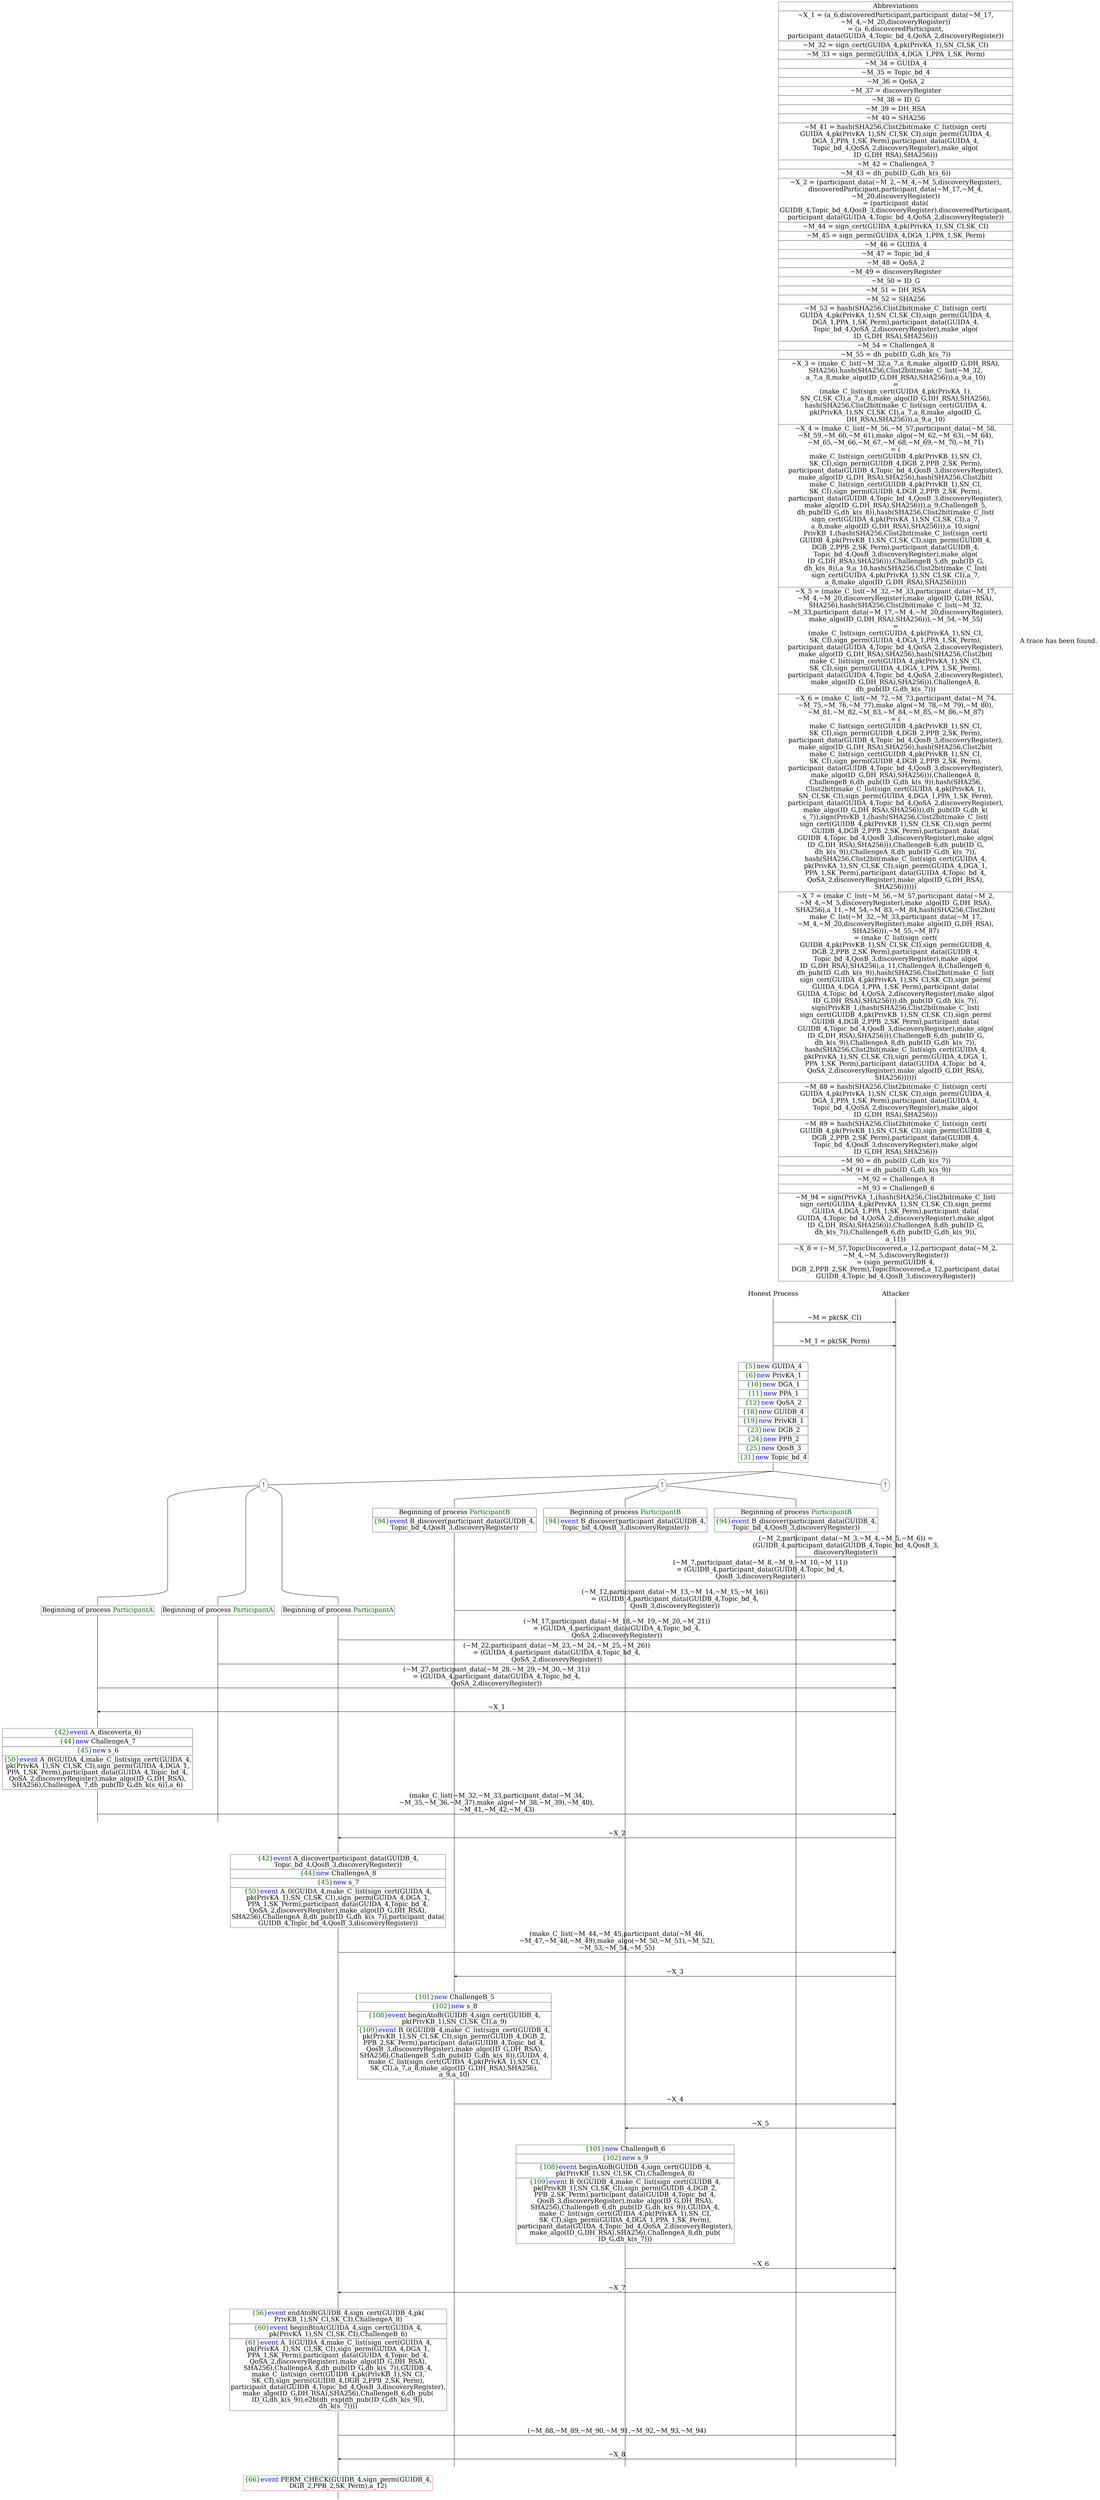 digraph {
graph [ordering = out]
edge [arrowhead = none, penwidth = 1.6, fontsize = 30]
node [shape = point, width = 0, height = 0, fontsize = 30]
Trace<br/>
[label = <A trace has been found.<br/>
>, shape = plaintext]
P0__0 [label = "Honest Process", shape = plaintext]
P__0 [label = "Attacker", shape = plaintext]
Trace -> P0__0 [label = "", style = invisible, weight = 100]{rank = same; P0__0 P__0}
P0__0 -> P0__1 [label = <>, weight = 100]
P0__1 -> P0__2 [label = <>, weight = 100]
P__0 -> P__1 [label = <>, weight = 100]
{rank = same; P__1 P0__2}
P0__2 -> P0__3 [label = <>, weight = 100]
P__1 -> P__2 [label = <>, weight = 100]
{rank = same; P__2 P0__3}
P0__3 -> P__2 [label = <~M = pk(SK_CI)>, arrowhead = normal]
P0__3 -> P0__4 [label = <>, weight = 100]
P__2 -> P__3 [label = <>, weight = 100]
{rank = same; P__3 P0__4}
P0__4 -> P0__5 [label = <>, weight = 100]
P__3 -> P__4 [label = <>, weight = 100]
{rank = same; P__4 P0__5}
P0__5 -> P0__6 [label = <>, weight = 100]
P__4 -> P__5 [label = <>, weight = 100]
{rank = same; P__5 P0__6}
P0__6 -> P__5 [label = <~M_1 = pk(SK_Perm)>, arrowhead = normal]
P0__6 -> P0__7 [label = <>, weight = 100]
P__5 -> P__6 [label = <>, weight = 100]
{rank = same; P__6 P0__7}
P0__7 -> P0__8 [label = <>, weight = 100]
P0__8 [shape = plaintext, label = <<TABLE BORDER="0" CELLBORDER="1" CELLSPACING="0" CELLPADDING="4"> <TR><TD><FONT COLOR="darkgreen">{5}</FONT><FONT COLOR="blue">new </FONT>GUIDA_4</TD></TR><TR><TD><FONT COLOR="darkgreen">{6}</FONT><FONT COLOR="blue">new </FONT>PrivKA_1</TD></TR><TR><TD><FONT COLOR="darkgreen">{10}</FONT><FONT COLOR="blue">new </FONT>DGA_1</TD></TR><TR><TD><FONT COLOR="darkgreen">{11}</FONT><FONT COLOR="blue">new </FONT>PPA_1</TD></TR><TR><TD><FONT COLOR="darkgreen">{12}</FONT><FONT COLOR="blue">new </FONT>QoSA_2</TD></TR><TR><TD><FONT COLOR="darkgreen">{18}</FONT><FONT COLOR="blue">new </FONT>GUIDB_4</TD></TR><TR><TD><FONT COLOR="darkgreen">{19}</FONT><FONT COLOR="blue">new </FONT>PrivKB_1</TD></TR><TR><TD><FONT COLOR="darkgreen">{23}</FONT><FONT COLOR="blue">new </FONT>DGB_2</TD></TR><TR><TD><FONT COLOR="darkgreen">{24}</FONT><FONT COLOR="blue">new </FONT>PPB_2</TD></TR><TR><TD><FONT COLOR="darkgreen">{25}</FONT><FONT COLOR="blue">new </FONT>QosB_3</TD></TR><TR><TD><FONT COLOR="darkgreen">{31}</FONT><FONT COLOR="blue">new </FONT>Topic_bd_4</TD></TR></TABLE>>]
P0__8 -> P0__9 [label = <>, weight = 100]
/*RPar */
P0__9 -> P0_2__9 [label = <>]
P0__9 -> P0_1__9 [label = <>]
P0__9 -> P0_0__9 [label = <>]
P0__9 [label = "", fixedsize = false, width = 0, height = 0, shape = none]
{rank = same; P0_0__9 P0_1__9 P0_2__9}
P0_0__9 [label = "!", shape = ellipse]
P0_1__9 [label = "!", shape = ellipse]
{rank = same; P0_1_2__9 P0_1_1__9 P0_1_0__9}
P0_1_2__9 [label = "", fixedsize = false, width = 0, height = 0, shape = none]
P0_1__9 -> P0_1_2__9 [label = <>]
P0_1_1__9 [label = "", fixedsize = false, width = 0, height = 0, shape = none]
P0_1__9 -> P0_1_1__9 [label = <>]
P0_1_0__9 [label = "", fixedsize = false, width = 0, height = 0, shape = none]
P0_1__9 -> P0_1_0__9 [label = <>]
P0_1_0__9 -> P0_1_0__10 [label = <>, weight = 100]
P0_1_0__10 [shape = plaintext, label = <<TABLE BORDER="0" CELLBORDER="1" CELLSPACING="0" CELLPADDING="4"> <TR><TD>Beginning of process <FONT COLOR="darkgreen">ParticipantB</FONT></TD></TR><TR><TD><FONT COLOR="darkgreen">{94}</FONT><FONT COLOR="blue">event</FONT> B_discover(participant_data(GUIDB_4,<br/>
Topic_bd_4,QosB_3,discoveryRegister))</TD></TR></TABLE>>]
P0_1_0__10 -> P0_1_0__11 [label = <>, weight = 100]
P0_1_0__11 -> P0_1_0__12 [label = <>, weight = 100]
P0_0__10 [label = "", style = invisible]
P0_0__9 -> P0_0__10 [label = <>, weight = 100, style = invisible]
P__6 -> P__7 [label = <>, weight = 100]
{rank = same; P__7 P0_0__10 P0_1_0__12}
P0_1_0__12 -> P0_1_0__13 [label = <>, weight = 100]
P__7 -> P__8 [label = <>, weight = 100]
{rank = same; P__8 P0_1_0__13}
P0_1_0__13 -> P__8 [label = <(~M_2,participant_data(~M_3,~M_4,~M_5,~M_6)) =<br/>
(GUIDB_4,participant_data(GUIDB_4,Topic_bd_4,QosB_3,<br/>
discoveryRegister))>, arrowhead = normal]
P0_1_0__13 -> P0_1_0__14 [label = <>, weight = 100]
P0_0__11 [label = "", style = invisible]
P0_0__10 -> P0_0__11 [label = <>, weight = 100, style = invisible]
P__8 -> P__9 [label = <>, weight = 100]
{rank = same; P__9 P0_0__11 P0_1_0__14}
P0_1_1__9 -> P0_1_1__10 [label = <>, weight = 100]
P0_1_1__10 [shape = plaintext, label = <<TABLE BORDER="0" CELLBORDER="1" CELLSPACING="0" CELLPADDING="4"> <TR><TD>Beginning of process <FONT COLOR="darkgreen">ParticipantB</FONT></TD></TR><TR><TD><FONT COLOR="darkgreen">{94}</FONT><FONT COLOR="blue">event</FONT> B_discover(participant_data(GUIDB_4,<br/>
Topic_bd_4,QosB_3,discoveryRegister))</TD></TR></TABLE>>]
P0_1_1__10 -> P0_1_1__11 [label = <>, weight = 100]
P0_1_1__11 -> P0_1_1__12 [label = <>, weight = 100]
P0_1_0__14 -> P0_1_0__15 [label = <>, weight = 100]
P0_0__12 [label = "", style = invisible]
P0_0__11 -> P0_0__12 [label = <>, weight = 100, style = invisible]
P__9 -> P__10 [label = <>, weight = 100]
{rank = same; P__10 P0_0__12 P0_1_0__15 P0_1_1__12}
P0_1_1__12 -> P0_1_1__13 [label = <>, weight = 100]
P__10 -> P__11 [label = <>, weight = 100]
{rank = same; P__11 P0_1_1__13}
P0_1_1__13 -> P__11 [label = <(~M_7,participant_data(~M_8,~M_9,~M_10,~M_11))<br/>
= (GUIDB_4,participant_data(GUIDB_4,Topic_bd_4,<br/>
QosB_3,discoveryRegister))>, arrowhead = normal]
P0_1_1__13 -> P0_1_1__14 [label = <>, weight = 100]
P0_1_0__15 -> P0_1_0__16 [label = <>, weight = 100]
P0_0__13 [label = "", style = invisible]
P0_0__12 -> P0_0__13 [label = <>, weight = 100, style = invisible]
P__11 -> P__12 [label = <>, weight = 100]
{rank = same; P__12 P0_0__13 P0_1_0__16 P0_1_1__14}
P0_1_2__9 -> P0_1_2__10 [label = <>, weight = 100]
P0_1_2__10 [shape = plaintext, label = <<TABLE BORDER="0" CELLBORDER="1" CELLSPACING="0" CELLPADDING="4"> <TR><TD>Beginning of process <FONT COLOR="darkgreen">ParticipantB</FONT></TD></TR><TR><TD><FONT COLOR="darkgreen">{94}</FONT><FONT COLOR="blue">event</FONT> B_discover(participant_data(GUIDB_4,<br/>
Topic_bd_4,QosB_3,discoveryRegister))</TD></TR></TABLE>>]
P0_1_2__10 -> P0_1_2__11 [label = <>, weight = 100]
P0_1_2__11 -> P0_1_2__12 [label = <>, weight = 100]
P0_1_1__14 -> P0_1_1__15 [label = <>, weight = 100]
P0_1_0__16 -> P0_1_0__17 [label = <>, weight = 100]
P0_0__14 [label = "", style = invisible]
P0_0__13 -> P0_0__14 [label = <>, weight = 100, style = invisible]
P__12 -> P__13 [label = <>, weight = 100]
{rank = same; P__13 P0_0__14 P0_1_0__17 P0_1_1__15 P0_1_2__12}
P0_1_2__12 -> P0_1_2__13 [label = <>, weight = 100]
P__13 -> P__14 [label = <>, weight = 100]
{rank = same; P__14 P0_1_2__13}
P0_1_2__13 -> P__14 [label = <(~M_12,participant_data(~M_13,~M_14,~M_15,~M_16))<br/>
= (GUIDB_4,participant_data(GUIDB_4,Topic_bd_4,<br/>
QosB_3,discoveryRegister))>, arrowhead = normal]
P0_1_2__13 -> P0_1_2__14 [label = <>, weight = 100]
P0_1_1__15 -> P0_1_1__16 [label = <>, weight = 100]
P0_1_0__17 -> P0_1_0__18 [label = <>, weight = 100]
P0_0__15 [label = "", style = invisible]
P0_0__14 -> P0_0__15 [label = <>, weight = 100, style = invisible]
P__14 -> P__15 [label = <>, weight = 100]
{rank = same; P__15 P0_0__15 P0_1_0__18 P0_1_1__16 P0_1_2__14}
P0_2__9 [label = "!", shape = ellipse]
{rank = same; P0_2_2__9 P0_2_1__9 P0_2_0__9}
P0_2_2__9 [label = "", fixedsize = false, width = 0, height = 0, shape = none]
P0_2__9 -> P0_2_2__9 [label = <>]
P0_2_1__9 [label = "", fixedsize = false, width = 0, height = 0, shape = none]
P0_2__9 -> P0_2_1__9 [label = <>]
P0_2_0__9 [label = "", fixedsize = false, width = 0, height = 0, shape = none]
P0_2__9 -> P0_2_0__9 [label = <>]
P0_2_0__9 -> P0_2_0__10 [label = <>, weight = 100]
P0_2_0__10 [shape = plaintext, label = <<TABLE BORDER="0" CELLBORDER="1" CELLSPACING="0" CELLPADDING="4"> <TR><TD>Beginning of process <FONT COLOR="darkgreen">ParticipantA</FONT></TD></TR></TABLE>>]
P0_2_0__10 -> P0_2_0__11 [label = <>, weight = 100]
P0_2_0__11 -> P0_2_0__12 [label = <>, weight = 100]
P0_1_2__14 -> P0_1_2__15 [label = <>, weight = 100]
P0_1_1__16 -> P0_1_1__17 [label = <>, weight = 100]
P0_1_0__18 -> P0_1_0__19 [label = <>, weight = 100]
P0_0__16 [label = "", style = invisible]
P0_0__15 -> P0_0__16 [label = <>, weight = 100, style = invisible]
P__15 -> P__16 [label = <>, weight = 100]
{rank = same; P__16 P0_0__16 P0_1_0__19 P0_1_1__17 P0_1_2__15 P0_2_0__12}
P0_2_0__12 -> P0_2_0__13 [label = <>, weight = 100]
P__16 -> P__17 [label = <>, weight = 100]
{rank = same; P__17 P0_2_0__13}
P0_2_0__13 -> P__17 [label = <(~M_17,participant_data(~M_18,~M_19,~M_20,~M_21))<br/>
= (GUIDA_4,participant_data(GUIDA_4,Topic_bd_4,<br/>
QoSA_2,discoveryRegister))>, arrowhead = normal]
P0_2_0__13 -> P0_2_0__14 [label = <>, weight = 100]
P0_1_2__15 -> P0_1_2__16 [label = <>, weight = 100]
P0_1_1__17 -> P0_1_1__18 [label = <>, weight = 100]
P0_1_0__19 -> P0_1_0__20 [label = <>, weight = 100]
P0_0__17 [label = "", style = invisible]
P0_0__16 -> P0_0__17 [label = <>, weight = 100, style = invisible]
P__17 -> P__18 [label = <>, weight = 100]
{rank = same; P__18 P0_0__17 P0_1_0__20 P0_1_1__18 P0_1_2__16 P0_2_0__14}
P0_2_1__9 -> P0_2_1__10 [label = <>, weight = 100]
P0_2_1__10 [shape = plaintext, label = <<TABLE BORDER="0" CELLBORDER="1" CELLSPACING="0" CELLPADDING="4"> <TR><TD>Beginning of process <FONT COLOR="darkgreen">ParticipantA</FONT></TD></TR></TABLE>>]
P0_2_1__10 -> P0_2_1__11 [label = <>, weight = 100]
P0_2_1__11 -> P0_2_1__12 [label = <>, weight = 100]
P0_2_0__14 -> P0_2_0__15 [label = <>, weight = 100]
P0_1_2__16 -> P0_1_2__17 [label = <>, weight = 100]
P0_1_1__18 -> P0_1_1__19 [label = <>, weight = 100]
P0_1_0__20 -> P0_1_0__21 [label = <>, weight = 100]
P0_0__18 [label = "", style = invisible]
P0_0__17 -> P0_0__18 [label = <>, weight = 100, style = invisible]
P__18 -> P__19 [label = <>, weight = 100]
{rank = same; P__19 P0_0__18 P0_1_0__21 P0_1_1__19 P0_1_2__17 P0_2_0__15 P0_2_1__12}
P0_2_1__12 -> P0_2_1__13 [label = <>, weight = 100]
P__19 -> P__20 [label = <>, weight = 100]
{rank = same; P__20 P0_2_1__13}
P0_2_1__13 -> P__20 [label = <(~M_22,participant_data(~M_23,~M_24,~M_25,~M_26))<br/>
= (GUIDA_4,participant_data(GUIDA_4,Topic_bd_4,<br/>
QoSA_2,discoveryRegister))>, arrowhead = normal]
P0_2_1__13 -> P0_2_1__14 [label = <>, weight = 100]
P0_2_0__15 -> P0_2_0__16 [label = <>, weight = 100]
P0_1_2__17 -> P0_1_2__18 [label = <>, weight = 100]
P0_1_1__19 -> P0_1_1__20 [label = <>, weight = 100]
P0_1_0__21 -> P0_1_0__22 [label = <>, weight = 100]
P0_0__19 [label = "", style = invisible]
P0_0__18 -> P0_0__19 [label = <>, weight = 100, style = invisible]
P__20 -> P__21 [label = <>, weight = 100]
{rank = same; P__21 P0_0__19 P0_1_0__22 P0_1_1__20 P0_1_2__18 P0_2_0__16 P0_2_1__14}
P0_2_2__9 -> P0_2_2__10 [label = <>, weight = 100]
P0_2_2__10 [shape = plaintext, label = <<TABLE BORDER="0" CELLBORDER="1" CELLSPACING="0" CELLPADDING="4"> <TR><TD>Beginning of process <FONT COLOR="darkgreen">ParticipantA</FONT></TD></TR></TABLE>>]
P0_2_2__10 -> P0_2_2__11 [label = <>, weight = 100]
P0_2_2__11 -> P0_2_2__12 [label = <>, weight = 100]
P0_2_1__14 -> P0_2_1__15 [label = <>, weight = 100]
P0_2_0__16 -> P0_2_0__17 [label = <>, weight = 100]
P0_1_2__18 -> P0_1_2__19 [label = <>, weight = 100]
P0_1_1__20 -> P0_1_1__21 [label = <>, weight = 100]
P0_1_0__22 -> P0_1_0__23 [label = <>, weight = 100]
P0_0__20 [label = "", style = invisible]
P0_0__19 -> P0_0__20 [label = <>, weight = 100, style = invisible]
P__21 -> P__22 [label = <>, weight = 100]
{rank = same; P__22 P0_0__20 P0_1_0__23 P0_1_1__21 P0_1_2__19 P0_2_0__17 P0_2_1__15 P0_2_2__12}
P0_2_2__12 -> P0_2_2__13 [label = <>, weight = 100]
P__22 -> P__23 [label = <>, weight = 100]
{rank = same; P__23 P0_2_2__13}
P0_2_2__13 -> P__23 [label = <(~M_27,participant_data(~M_28,~M_29,~M_30,~M_31))<br/>
= (GUIDA_4,participant_data(GUIDA_4,Topic_bd_4,<br/>
QoSA_2,discoveryRegister))>, arrowhead = normal]
P0_2_2__13 -> P0_2_2__14 [label = <>, weight = 100]
P0_2_1__15 -> P0_2_1__16 [label = <>, weight = 100]
P0_2_0__17 -> P0_2_0__18 [label = <>, weight = 100]
P0_1_2__19 -> P0_1_2__20 [label = <>, weight = 100]
P0_1_1__21 -> P0_1_1__22 [label = <>, weight = 100]
P0_1_0__23 -> P0_1_0__24 [label = <>, weight = 100]
P0_0__21 [label = "", style = invisible]
P0_0__20 -> P0_0__21 [label = <>, weight = 100, style = invisible]
P__23 -> P__24 [label = <>, weight = 100]
{rank = same; P__24 P0_0__21 P0_1_0__24 P0_1_1__22 P0_1_2__20 P0_2_0__18 P0_2_1__16 P0_2_2__14}
P0_2_2__14 -> P0_2_2__15 [label = <>, weight = 100]
P0_2_1__16 -> P0_2_1__17 [label = <>, weight = 100]
P0_2_0__18 -> P0_2_0__19 [label = <>, weight = 100]
P0_1_2__20 -> P0_1_2__21 [label = <>, weight = 100]
P0_1_1__22 -> P0_1_1__23 [label = <>, weight = 100]
P0_1_0__24 -> P0_1_0__25 [label = <>, weight = 100]
P0_0__22 [label = "", style = invisible]
P0_0__21 -> P0_0__22 [label = <>, weight = 100, style = invisible]
P__24 -> P__25 [label = <>, weight = 100]
{rank = same; P__25 P0_0__22 P0_1_0__25 P0_1_1__23 P0_1_2__21 P0_2_0__19 P0_2_1__17 P0_2_2__15}
P0_2_2__15 -> P0_2_2__16 [label = <>, weight = 100]
P__25 -> P__26 [label = <>, weight = 100]
{rank = same; P__26 P0_2_2__16}
P0_2_2__16 -> P__26 [label = <~X_1>, dir = back, arrowhead = normal]
P0_2_2__16 -> P0_2_2__17 [label = <>, weight = 100]
P0_2_1__17 -> P0_2_1__18 [label = <>, weight = 100]
P0_2_0__19 -> P0_2_0__20 [label = <>, weight = 100]
P0_1_2__21 -> P0_1_2__22 [label = <>, weight = 100]
P0_1_1__23 -> P0_1_1__24 [label = <>, weight = 100]
P0_1_0__25 -> P0_1_0__26 [label = <>, weight = 100]
P0_0__23 [label = "", style = invisible]
P0_0__22 -> P0_0__23 [label = <>, weight = 100, style = invisible]
P__26 -> P__27 [label = <>, weight = 100]
{rank = same; P__27 P0_0__23 P0_1_0__26 P0_1_1__24 P0_1_2__22 P0_2_0__20 P0_2_1__18 P0_2_2__17}
P0_2_2__17 -> P0_2_2__18 [label = <>, weight = 100]
P0_2_2__18 [shape = plaintext, label = <<TABLE BORDER="0" CELLBORDER="1" CELLSPACING="0" CELLPADDING="4"> <TR><TD><FONT COLOR="darkgreen">{42}</FONT><FONT COLOR="blue">event</FONT> A_discover(a_6)</TD></TR><TR><TD><FONT COLOR="darkgreen">{44}</FONT><FONT COLOR="blue">new </FONT>ChallengeA_7</TD></TR><TR><TD><FONT COLOR="darkgreen">{45}</FONT><FONT COLOR="blue">new </FONT>s_6</TD></TR><TR><TD><FONT COLOR="darkgreen">{50}</FONT><FONT COLOR="blue">event</FONT> A_0(GUIDA_4,make_C_list(sign_cert(GUIDA_4,<br/>
pk(PrivKA_1),SN_CI,SK_CI),sign_perm(GUIDA_4,DGA_1,<br/>
PPA_1,SK_Perm),participant_data(GUIDA_4,Topic_bd_4,<br/>
QoSA_2,discoveryRegister),make_algo(ID_G,DH_RSA),<br/>
SHA256),ChallengeA_7,dh_pub(ID_G,dh_k(s_6)),a_6)<br/>
</TD></TR></TABLE>>]
P0_2_2__18 -> P0_2_2__19 [label = <>, weight = 100]
P0_2_2__19 -> P0_2_2__20 [label = <>, weight = 100]
P0_2_1__18 -> P0_2_1__19 [label = <>, weight = 100]
P0_2_0__20 -> P0_2_0__21 [label = <>, weight = 100]
P0_1_2__22 -> P0_1_2__23 [label = <>, weight = 100]
P0_1_1__24 -> P0_1_1__25 [label = <>, weight = 100]
P0_1_0__26 -> P0_1_0__27 [label = <>, weight = 100]
P0_0__24 [label = "", style = invisible]
P0_0__23 -> P0_0__24 [label = <>, weight = 100, style = invisible]
P__27 -> P__28 [label = <>, weight = 100]
{rank = same; P__28 P0_0__24 P0_1_0__27 P0_1_1__25 P0_1_2__23 P0_2_0__21 P0_2_1__19 P0_2_2__20}
P0_2_2__20 -> P0_2_2__21 [label = <>, weight = 100]
P__28 -> P__29 [label = <>, weight = 100]
{rank = same; P__29 P0_2_2__21}
P0_2_2__21 -> P__29 [label = <(make_C_list(~M_32,~M_33,participant_data(~M_34,<br/>
~M_35,~M_36,~M_37),make_algo(~M_38,~M_39),~M_40),<br/>
~M_41,~M_42,~M_43)>, arrowhead = normal]
P0_2_2__21 -> P0_2_2__22 [label = <>, weight = 100]
P0_2_1__19 -> P0_2_1__20 [label = <>, weight = 100]
P0_2_0__21 -> P0_2_0__22 [label = <>, weight = 100]
P0_1_2__23 -> P0_1_2__24 [label = <>, weight = 100]
P0_1_1__25 -> P0_1_1__26 [label = <>, weight = 100]
P0_1_0__27 -> P0_1_0__28 [label = <>, weight = 100]
P0_0__25 [label = "", style = invisible]
P0_0__24 -> P0_0__25 [label = <>, weight = 100, style = invisible]
P__29 -> P__30 [label = <>, weight = 100]
{rank = same; P__30 P0_0__25 P0_1_0__28 P0_1_1__26 P0_1_2__24 P0_2_0__22 P0_2_1__20 P0_2_2__22}
P0_2_0__22 -> P0_2_0__23 [label = <>, weight = 100]
P0_1_2__24 -> P0_1_2__25 [label = <>, weight = 100]
P0_1_1__26 -> P0_1_1__27 [label = <>, weight = 100]
P0_1_0__28 -> P0_1_0__29 [label = <>, weight = 100]
P0_0__26 [label = "", style = invisible]
P0_0__25 -> P0_0__26 [label = <>, weight = 100, style = invisible]
P__30 -> P__31 [label = <>, weight = 100]
{rank = same; P__31 P0_0__26 P0_1_0__29 P0_1_1__27 P0_1_2__25 P0_2_0__23}
P0_2_0__23 -> P0_2_0__24 [label = <>, weight = 100]
P__31 -> P__32 [label = <>, weight = 100]
{rank = same; P__32 P0_2_0__24}
P0_2_0__24 -> P__32 [label = <~X_2>, dir = back, arrowhead = normal]
P0_2_0__24 -> P0_2_0__25 [label = <>, weight = 100]
P0_1_2__25 -> P0_1_2__26 [label = <>, weight = 100]
P0_1_1__27 -> P0_1_1__28 [label = <>, weight = 100]
P0_1_0__29 -> P0_1_0__30 [label = <>, weight = 100]
P0_0__27 [label = "", style = invisible]
P0_0__26 -> P0_0__27 [label = <>, weight = 100, style = invisible]
P__32 -> P__33 [label = <>, weight = 100]
{rank = same; P__33 P0_0__27 P0_1_0__30 P0_1_1__28 P0_1_2__26 P0_2_0__25}
P0_2_0__25 -> P0_2_0__26 [label = <>, weight = 100]
P0_2_0__26 [shape = plaintext, label = <<TABLE BORDER="0" CELLBORDER="1" CELLSPACING="0" CELLPADDING="4"> <TR><TD><FONT COLOR="darkgreen">{42}</FONT><FONT COLOR="blue">event</FONT> A_discover(participant_data(GUIDB_4,<br/>
Topic_bd_4,QosB_3,discoveryRegister))</TD></TR><TR><TD><FONT COLOR="darkgreen">{44}</FONT><FONT COLOR="blue">new </FONT>ChallengeA_8</TD></TR><TR><TD><FONT COLOR="darkgreen">{45}</FONT><FONT COLOR="blue">new </FONT>s_7</TD></TR><TR><TD><FONT COLOR="darkgreen">{50}</FONT><FONT COLOR="blue">event</FONT> A_0(GUIDA_4,make_C_list(sign_cert(GUIDA_4,<br/>
pk(PrivKA_1),SN_CI,SK_CI),sign_perm(GUIDA_4,DGA_1,<br/>
PPA_1,SK_Perm),participant_data(GUIDA_4,Topic_bd_4,<br/>
QoSA_2,discoveryRegister),make_algo(ID_G,DH_RSA),<br/>
SHA256),ChallengeA_8,dh_pub(ID_G,dh_k(s_7)),participant_data(<br/>
GUIDB_4,Topic_bd_4,QosB_3,discoveryRegister))</TD></TR></TABLE>>]
P0_2_0__26 -> P0_2_0__27 [label = <>, weight = 100]
P0_2_0__27 -> P0_2_0__28 [label = <>, weight = 100]
P0_1_2__26 -> P0_1_2__27 [label = <>, weight = 100]
P0_1_1__28 -> P0_1_1__29 [label = <>, weight = 100]
P0_1_0__30 -> P0_1_0__31 [label = <>, weight = 100]
P0_0__28 [label = "", style = invisible]
P0_0__27 -> P0_0__28 [label = <>, weight = 100, style = invisible]
P__33 -> P__34 [label = <>, weight = 100]
{rank = same; P__34 P0_0__28 P0_1_0__31 P0_1_1__29 P0_1_2__27 P0_2_0__28}
P0_2_0__28 -> P0_2_0__29 [label = <>, weight = 100]
P__34 -> P__35 [label = <>, weight = 100]
{rank = same; P__35 P0_2_0__29}
P0_2_0__29 -> P__35 [label = <(make_C_list(~M_44,~M_45,participant_data(~M_46,<br/>
~M_47,~M_48,~M_49),make_algo(~M_50,~M_51),~M_52),<br/>
~M_53,~M_54,~M_55)>, arrowhead = normal]
P0_2_0__29 -> P0_2_0__30 [label = <>, weight = 100]
P0_1_2__27 -> P0_1_2__28 [label = <>, weight = 100]
P0_1_1__29 -> P0_1_1__30 [label = <>, weight = 100]
P0_1_0__31 -> P0_1_0__32 [label = <>, weight = 100]
P0_0__29 [label = "", style = invisible]
P0_0__28 -> P0_0__29 [label = <>, weight = 100, style = invisible]
P__35 -> P__36 [label = <>, weight = 100]
{rank = same; P__36 P0_0__29 P0_1_0__32 P0_1_1__30 P0_1_2__28 P0_2_0__30}
P0_1_2__28 -> P0_1_2__29 [label = <>, weight = 100]
P0_1_1__30 -> P0_1_1__31 [label = <>, weight = 100]
P0_1_0__32 -> P0_1_0__33 [label = <>, weight = 100]
P0_0__30 [label = "", style = invisible]
P0_0__29 -> P0_0__30 [label = <>, weight = 100, style = invisible]
P__36 -> P__37 [label = <>, weight = 100]
{rank = same; P__37 P0_0__30 P0_1_0__33 P0_1_1__31 P0_1_2__29}
P0_1_2__29 -> P0_1_2__30 [label = <>, weight = 100]
P__37 -> P__38 [label = <>, weight = 100]
{rank = same; P__38 P0_1_2__30}
P0_1_2__30 -> P__38 [label = <~X_3>, dir = back, arrowhead = normal]
P0_1_2__30 -> P0_1_2__31 [label = <>, weight = 100]
P0_1_1__31 -> P0_1_1__32 [label = <>, weight = 100]
P0_1_0__33 -> P0_1_0__34 [label = <>, weight = 100]
P0_0__31 [label = "", style = invisible]
P0_0__30 -> P0_0__31 [label = <>, weight = 100, style = invisible]
P__38 -> P__39 [label = <>, weight = 100]
{rank = same; P__39 P0_0__31 P0_1_0__34 P0_1_1__32 P0_1_2__31}
P0_1_2__31 -> P0_1_2__32 [label = <>, weight = 100]
P0_1_2__32 [shape = plaintext, label = <<TABLE BORDER="0" CELLBORDER="1" CELLSPACING="0" CELLPADDING="4"> <TR><TD><FONT COLOR="darkgreen">{101}</FONT><FONT COLOR="blue">new </FONT>ChallengeB_5</TD></TR><TR><TD><FONT COLOR="darkgreen">{102}</FONT><FONT COLOR="blue">new </FONT>s_8</TD></TR><TR><TD><FONT COLOR="darkgreen">{108}</FONT><FONT COLOR="blue">event</FONT> beginAtoB(GUIDB_4,sign_cert(GUIDB_4,<br/>
pk(PrivKB_1),SN_CI,SK_CI),a_9)</TD></TR><TR><TD><FONT COLOR="darkgreen">{109}</FONT><FONT COLOR="blue">event</FONT> B_0(GUIDB_4,make_C_list(sign_cert(GUIDB_4,<br/>
pk(PrivKB_1),SN_CI,SK_CI),sign_perm(GUIDB_4,DGB_2,<br/>
PPB_2,SK_Perm),participant_data(GUIDB_4,Topic_bd_4,<br/>
QosB_3,discoveryRegister),make_algo(ID_G,DH_RSA),<br/>
SHA256),ChallengeB_5,dh_pub(ID_G,dh_k(s_8)),GUIDA_4,<br/>
make_C_list(sign_cert(GUIDA_4,pk(PrivKA_1),SN_CI,<br/>
SK_CI),a_7,a_8,make_algo(ID_G,DH_RSA),SHA256),<br/>
a_9,a_10)</TD></TR></TABLE>>]
P0_1_2__32 -> P0_1_2__33 [label = <>, weight = 100]
P0_1_2__33 -> P0_1_2__34 [label = <>, weight = 100]
P0_1_1__32 -> P0_1_1__33 [label = <>, weight = 100]
P0_1_0__34 -> P0_1_0__35 [label = <>, weight = 100]
P0_0__32 [label = "", style = invisible]
P0_0__31 -> P0_0__32 [label = <>, weight = 100, style = invisible]
P__39 -> P__40 [label = <>, weight = 100]
{rank = same; P__40 P0_0__32 P0_1_0__35 P0_1_1__33 P0_1_2__34}
P0_1_2__34 -> P0_1_2__35 [label = <>, weight = 100]
P__40 -> P__41 [label = <>, weight = 100]
{rank = same; P__41 P0_1_2__35}
P0_1_2__35 -> P__41 [label = <~X_4>, arrowhead = normal]
P0_1_2__35 -> P0_1_2__36 [label = <>, weight = 100]
P0_1_1__33 -> P0_1_1__34 [label = <>, weight = 100]
P0_1_0__35 -> P0_1_0__36 [label = <>, weight = 100]
P0_0__33 [label = "", style = invisible]
P0_0__32 -> P0_0__33 [label = <>, weight = 100, style = invisible]
P__41 -> P__42 [label = <>, weight = 100]
{rank = same; P__42 P0_0__33 P0_1_0__36 P0_1_1__34 P0_1_2__36}
P0_1_1__34 -> P0_1_1__35 [label = <>, weight = 100]
P0_1_0__36 -> P0_1_0__37 [label = <>, weight = 100]
P0_0__34 [label = "", style = invisible]
P0_0__33 -> P0_0__34 [label = <>, weight = 100, style = invisible]
P__42 -> P__43 [label = <>, weight = 100]
{rank = same; P__43 P0_0__34 P0_1_0__37 P0_1_1__35}
P0_1_1__35 -> P0_1_1__36 [label = <>, weight = 100]
P__43 -> P__44 [label = <>, weight = 100]
{rank = same; P__44 P0_1_1__36}
P0_1_1__36 -> P__44 [label = <~X_5>, dir = back, arrowhead = normal]
P0_1_1__36 -> P0_1_1__37 [label = <>, weight = 100]
P0_1_0__37 -> P0_1_0__38 [label = <>, weight = 100]
P0_0__35 [label = "", style = invisible]
P0_0__34 -> P0_0__35 [label = <>, weight = 100, style = invisible]
P__44 -> P__45 [label = <>, weight = 100]
{rank = same; P__45 P0_0__35 P0_1_0__38 P0_1_1__37}
P0_1_1__37 -> P0_1_1__38 [label = <>, weight = 100]
P0_1_1__38 [shape = plaintext, label = <<TABLE BORDER="0" CELLBORDER="1" CELLSPACING="0" CELLPADDING="4"> <TR><TD><FONT COLOR="darkgreen">{101}</FONT><FONT COLOR="blue">new </FONT>ChallengeB_6</TD></TR><TR><TD><FONT COLOR="darkgreen">{102}</FONT><FONT COLOR="blue">new </FONT>s_9</TD></TR><TR><TD><FONT COLOR="darkgreen">{108}</FONT><FONT COLOR="blue">event</FONT> beginAtoB(GUIDB_4,sign_cert(GUIDB_4,<br/>
pk(PrivKB_1),SN_CI,SK_CI),ChallengeA_8)</TD></TR><TR><TD><FONT COLOR="darkgreen">{109}</FONT><FONT COLOR="blue">event</FONT> B_0(GUIDB_4,make_C_list(sign_cert(GUIDB_4,<br/>
pk(PrivKB_1),SN_CI,SK_CI),sign_perm(GUIDB_4,DGB_2,<br/>
PPB_2,SK_Perm),participant_data(GUIDB_4,Topic_bd_4,<br/>
QosB_3,discoveryRegister),make_algo(ID_G,DH_RSA),<br/>
SHA256),ChallengeB_6,dh_pub(ID_G,dh_k(s_9)),GUIDA_4,<br/>
make_C_list(sign_cert(GUIDA_4,pk(PrivKA_1),SN_CI,<br/>
SK_CI),sign_perm(GUIDA_4,DGA_1,PPA_1,SK_Perm),<br/>
participant_data(GUIDA_4,Topic_bd_4,QoSA_2,discoveryRegister),<br/>
make_algo(ID_G,DH_RSA),SHA256),ChallengeA_8,dh_pub(<br/>
ID_G,dh_k(s_7)))</TD></TR></TABLE>>]
P0_1_1__38 -> P0_1_1__39 [label = <>, weight = 100]
P0_1_1__39 -> P0_1_1__40 [label = <>, weight = 100]
P0_1_0__38 -> P0_1_0__39 [label = <>, weight = 100]
P0_0__36 [label = "", style = invisible]
P0_0__35 -> P0_0__36 [label = <>, weight = 100, style = invisible]
P__45 -> P__46 [label = <>, weight = 100]
{rank = same; P__46 P0_0__36 P0_1_0__39 P0_1_1__40}
P0_1_1__40 -> P0_1_1__41 [label = <>, weight = 100]
P__46 -> P__47 [label = <>, weight = 100]
{rank = same; P__47 P0_1_1__41}
P0_1_1__41 -> P__47 [label = <~X_6>, arrowhead = normal]
P0_1_1__41 -> P0_1_1__42 [label = <>, weight = 100]
P0_1_0__39 -> P0_1_0__40 [label = <>, weight = 100]
P0_0__37 [label = "", style = invisible]
P0_0__36 -> P0_0__37 [label = <>, weight = 100, style = invisible]
P__47 -> P__48 [label = <>, weight = 100]
{rank = same; P__48 P0_0__37 P0_1_0__40 P0_1_1__42}
P0_2_0__30 -> P0_2_0__31 [label = <>, weight = 100]
P0_1_2__36 -> P0_1_2__37 [label = <>, weight = 100]
P0_1_1__42 -> P0_1_1__43 [label = <>, weight = 100]
P0_1_0__40 -> P0_1_0__41 [label = <>, weight = 100]
P0_0__38 [label = "", style = invisible]
P0_0__37 -> P0_0__38 [label = <>, weight = 100, style = invisible]
P__48 -> P__49 [label = <>, weight = 100]
{rank = same; P__49 P0_0__38 P0_1_0__41 P0_1_1__43 P0_1_2__37 P0_2_0__31}
P0_2_0__31 -> P0_2_0__32 [label = <>, weight = 100]
P__49 -> P__50 [label = <>, weight = 100]
{rank = same; P__50 P0_2_0__32}
P0_2_0__32 -> P__50 [label = <~X_7>, dir = back, arrowhead = normal]
P0_2_0__32 -> P0_2_0__33 [label = <>, weight = 100]
P0_1_2__37 -> P0_1_2__38 [label = <>, weight = 100]
P0_1_1__43 -> P0_1_1__44 [label = <>, weight = 100]
P0_1_0__41 -> P0_1_0__42 [label = <>, weight = 100]
P0_0__39 [label = "", style = invisible]
P0_0__38 -> P0_0__39 [label = <>, weight = 100, style = invisible]
P__50 -> P__51 [label = <>, weight = 100]
{rank = same; P__51 P0_0__39 P0_1_0__42 P0_1_1__44 P0_1_2__38 P0_2_0__33}
P0_2_0__33 -> P0_2_0__34 [label = <>, weight = 100]
P0_2_0__34 [shape = plaintext, label = <<TABLE BORDER="0" CELLBORDER="1" CELLSPACING="0" CELLPADDING="4"> <TR><TD><FONT COLOR="darkgreen">{56}</FONT><FONT COLOR="blue">event</FONT> endAtoB(GUIDB_4,sign_cert(GUIDB_4,pk(<br/>
PrivKB_1),SN_CI,SK_CI),ChallengeA_8)</TD></TR><TR><TD><FONT COLOR="darkgreen">{60}</FONT><FONT COLOR="blue">event</FONT> beginBtoA(GUIDA_4,sign_cert(GUIDA_4,<br/>
pk(PrivKA_1),SN_CI,SK_CI),ChallengeB_6)</TD></TR><TR><TD><FONT COLOR="darkgreen">{61}</FONT><FONT COLOR="blue">event</FONT> A_1(GUIDA_4,make_C_list(sign_cert(GUIDA_4,<br/>
pk(PrivKA_1),SN_CI,SK_CI),sign_perm(GUIDA_4,DGA_1,<br/>
PPA_1,SK_Perm),participant_data(GUIDA_4,Topic_bd_4,<br/>
QoSA_2,discoveryRegister),make_algo(ID_G,DH_RSA),<br/>
SHA256),ChallengeA_8,dh_pub(ID_G,dh_k(s_7)),GUIDB_4,<br/>
make_C_list(sign_cert(GUIDB_4,pk(PrivKB_1),SN_CI,<br/>
SK_CI),sign_perm(GUIDB_4,DGB_2,PPB_2,SK_Perm),<br/>
participant_data(GUIDB_4,Topic_bd_4,QosB_3,discoveryRegister),<br/>
make_algo(ID_G,DH_RSA),SHA256),ChallengeB_6,dh_pub(<br/>
ID_G,dh_k(s_9)),e2b(dh_exp(dh_pub(ID_G,dh_k(s_9)),<br/>
dh_k(s_7))))</TD></TR></TABLE>>]
P0_2_0__34 -> P0_2_0__35 [label = <>, weight = 100]
P0_2_0__35 -> P0_2_0__36 [label = <>, weight = 100]
P0_1_2__38 -> P0_1_2__39 [label = <>, weight = 100]
P0_1_1__44 -> P0_1_1__45 [label = <>, weight = 100]
P0_1_0__42 -> P0_1_0__43 [label = <>, weight = 100]
P0_0__40 [label = "", style = invisible]
P0_0__39 -> P0_0__40 [label = <>, weight = 100, style = invisible]
P__51 -> P__52 [label = <>, weight = 100]
{rank = same; P__52 P0_0__40 P0_1_0__43 P0_1_1__45 P0_1_2__39 P0_2_0__36}
P0_2_0__36 -> P0_2_0__37 [label = <>, weight = 100]
P__52 -> P__53 [label = <>, weight = 100]
{rank = same; P__53 P0_2_0__37}
P0_2_0__37 -> P__53 [label = <(~M_88,~M_89,~M_90,~M_91,~M_92,~M_93,~M_94)>, arrowhead = normal]
P0_2_0__37 -> P0_2_0__38 [label = <>, weight = 100]
P0_1_2__39 -> P0_1_2__40 [label = <>, weight = 100]
P0_1_1__45 -> P0_1_1__46 [label = <>, weight = 100]
P0_1_0__43 -> P0_1_0__44 [label = <>, weight = 100]
P0_0__41 [label = "", style = invisible]
P0_0__40 -> P0_0__41 [label = <>, weight = 100, style = invisible]
P__53 -> P__54 [label = <>, weight = 100]
{rank = same; P__54 P0_0__41 P0_1_0__44 P0_1_1__46 P0_1_2__40 P0_2_0__38}
P0_2_0__38 -> P0_2_0__39 [label = <>, weight = 100]
P0_1_2__40 -> P0_1_2__41 [label = <>, weight = 100]
P0_1_1__46 -> P0_1_1__47 [label = <>, weight = 100]
P0_1_0__44 -> P0_1_0__45 [label = <>, weight = 100]
P0_0__42 [label = "", style = invisible]
P0_0__41 -> P0_0__42 [label = <>, weight = 100, style = invisible]
P__54 -> P__55 [label = <>, weight = 100]
{rank = same; P__55 P0_0__42 P0_1_0__45 P0_1_1__47 P0_1_2__41 P0_2_0__39}
P0_2_0__39 -> P0_2_0__40 [label = <>, weight = 100]
P__55 -> P__56 [label = <>, weight = 100]
{rank = same; P__56 P0_2_0__40}
P0_2_0__40 -> P__56 [label = <~X_8>, dir = back, arrowhead = normal]
P0_2_0__40 -> P0_2_0__41 [label = <>, weight = 100]
P0_1_2__41 -> P0_1_2__42 [label = <>, weight = 100]
P0_1_1__47 -> P0_1_1__48 [label = <>, weight = 100]
P0_1_0__45 -> P0_1_0__46 [label = <>, weight = 100]
P0_0__43 [label = "", style = invisible]
P0_0__42 -> P0_0__43 [label = <>, weight = 100, style = invisible]
P__56 -> P__57 [label = <>, weight = 100]
{rank = same; P__57 P0_0__43 P0_1_0__46 P0_1_1__48 P0_1_2__42 P0_2_0__41}
P0_2_0__41 -> P0_2_0__42 [label = <>, weight = 100]
P0_2_0__42 [color = red, shape = plaintext, label = <<TABLE BORDER="0" CELLBORDER="1" CELLSPACING="0" CELLPADDING="4"> <TR><TD><FONT COLOR="darkgreen">{66}</FONT><FONT COLOR="blue">event</FONT> PERM_CHECK(GUIDB_4,sign_perm(GUIDB_4,<br/>
DGB_2,PPB_2,SK_Perm),a_12)</TD></TR></TABLE>>]
P0_2_0__42 -> P0_2_0__43 [label = <>, weight = 100]
Abbrev [shape = plaintext, label = <<TABLE BORDER="0" CELLBORDER="1" CELLSPACING="0" CELLPADDING="4"><TR> <TD> Abbreviations </TD></TR><TR><TD>~X_1 = (a_6,discoveredParticipant,participant_data(~M_17,<br/>
~M_4,~M_20,discoveryRegister))<br/>
= (a_6,discoveredParticipant,<br/>
participant_data(GUIDA_4,Topic_bd_4,QoSA_2,discoveryRegister))</TD></TR><TR><TD>~M_32 = sign_cert(GUIDA_4,pk(PrivKA_1),SN_CI,SK_CI)</TD></TR><TR><TD>~M_33 = sign_perm(GUIDA_4,DGA_1,PPA_1,SK_Perm)</TD></TR><TR><TD>~M_34 = GUIDA_4</TD></TR><TR><TD>~M_35 = Topic_bd_4</TD></TR><TR><TD>~M_36 = QoSA_2</TD></TR><TR><TD>~M_37 = discoveryRegister</TD></TR><TR><TD>~M_38 = ID_G</TD></TR><TR><TD>~M_39 = DH_RSA</TD></TR><TR><TD>~M_40 = SHA256</TD></TR><TR><TD>~M_41 = hash(SHA256,Clist2bit(make_C_list(sign_cert(<br/>
GUIDA_4,pk(PrivKA_1),SN_CI,SK_CI),sign_perm(GUIDA_4,<br/>
DGA_1,PPA_1,SK_Perm),participant_data(GUIDA_4,<br/>
Topic_bd_4,QoSA_2,discoveryRegister),make_algo(<br/>
ID_G,DH_RSA),SHA256)))</TD></TR><TR><TD>~M_42 = ChallengeA_7</TD></TR><TR><TD>~M_43 = dh_pub(ID_G,dh_k(s_6))</TD></TR><TR><TD>~X_2 = (participant_data(~M_2,~M_4,~M_5,discoveryRegister),<br/>
discoveredParticipant,participant_data(~M_17,~M_4,<br/>
~M_20,discoveryRegister))<br/>
= (participant_data(<br/>
GUIDB_4,Topic_bd_4,QosB_3,discoveryRegister),discoveredParticipant,<br/>
participant_data(GUIDA_4,Topic_bd_4,QoSA_2,discoveryRegister))</TD></TR><TR><TD>~M_44 = sign_cert(GUIDA_4,pk(PrivKA_1),SN_CI,SK_CI)</TD></TR><TR><TD>~M_45 = sign_perm(GUIDA_4,DGA_1,PPA_1,SK_Perm)</TD></TR><TR><TD>~M_46 = GUIDA_4</TD></TR><TR><TD>~M_47 = Topic_bd_4</TD></TR><TR><TD>~M_48 = QoSA_2</TD></TR><TR><TD>~M_49 = discoveryRegister</TD></TR><TR><TD>~M_50 = ID_G</TD></TR><TR><TD>~M_51 = DH_RSA</TD></TR><TR><TD>~M_52 = SHA256</TD></TR><TR><TD>~M_53 = hash(SHA256,Clist2bit(make_C_list(sign_cert(<br/>
GUIDA_4,pk(PrivKA_1),SN_CI,SK_CI),sign_perm(GUIDA_4,<br/>
DGA_1,PPA_1,SK_Perm),participant_data(GUIDA_4,<br/>
Topic_bd_4,QoSA_2,discoveryRegister),make_algo(<br/>
ID_G,DH_RSA),SHA256)))</TD></TR><TR><TD>~M_54 = ChallengeA_8</TD></TR><TR><TD>~M_55 = dh_pub(ID_G,dh_k(s_7))</TD></TR><TR><TD>~X_3 = (make_C_list(~M_32,a_7,a_8,make_algo(ID_G,DH_RSA),<br/>
SHA256),hash(SHA256,Clist2bit(make_C_list(~M_32,<br/>
a_7,a_8,make_algo(ID_G,DH_RSA),SHA256))),a_9,a_10)<br/>
=<br/>
(make_C_list(sign_cert(GUIDA_4,pk(PrivKA_1),<br/>
SN_CI,SK_CI),a_7,a_8,make_algo(ID_G,DH_RSA),SHA256),<br/>
hash(SHA256,Clist2bit(make_C_list(sign_cert(GUIDA_4,<br/>
pk(PrivKA_1),SN_CI,SK_CI),a_7,a_8,make_algo(ID_G,<br/>
DH_RSA),SHA256))),a_9,a_10)</TD></TR><TR><TD>~X_4 = (make_C_list(~M_56,~M_57,participant_data(~M_58,<br/>
~M_59,~M_60,~M_61),make_algo(~M_62,~M_63),~M_64),<br/>
~M_65,~M_66,~M_67,~M_68,~M_69,~M_70,~M_71)<br/>
= (<br/>
make_C_list(sign_cert(GUIDB_4,pk(PrivKB_1),SN_CI,<br/>
SK_CI),sign_perm(GUIDB_4,DGB_2,PPB_2,SK_Perm),<br/>
participant_data(GUIDB_4,Topic_bd_4,QosB_3,discoveryRegister),<br/>
make_algo(ID_G,DH_RSA),SHA256),hash(SHA256,Clist2bit(<br/>
make_C_list(sign_cert(GUIDB_4,pk(PrivKB_1),SN_CI,<br/>
SK_CI),sign_perm(GUIDB_4,DGB_2,PPB_2,SK_Perm),<br/>
participant_data(GUIDB_4,Topic_bd_4,QosB_3,discoveryRegister),<br/>
make_algo(ID_G,DH_RSA),SHA256))),a_9,ChallengeB_5,<br/>
dh_pub(ID_G,dh_k(s_8)),hash(SHA256,Clist2bit(make_C_list(<br/>
sign_cert(GUIDA_4,pk(PrivKA_1),SN_CI,SK_CI),a_7,<br/>
a_8,make_algo(ID_G,DH_RSA),SHA256))),a_10,sign(<br/>
PrivKB_1,(hash(SHA256,Clist2bit(make_C_list(sign_cert(<br/>
GUIDB_4,pk(PrivKB_1),SN_CI,SK_CI),sign_perm(GUIDB_4,<br/>
DGB_2,PPB_2,SK_Perm),participant_data(GUIDB_4,<br/>
Topic_bd_4,QosB_3,discoveryRegister),make_algo(<br/>
ID_G,DH_RSA),SHA256))),ChallengeB_5,dh_pub(ID_G,<br/>
dh_k(s_8)),a_9,a_10,hash(SHA256,Clist2bit(make_C_list(<br/>
sign_cert(GUIDA_4,pk(PrivKA_1),SN_CI,SK_CI),a_7,<br/>
a_8,make_algo(ID_G,DH_RSA),SHA256))))))</TD></TR><TR><TD>~X_5 = (make_C_list(~M_32,~M_33,participant_data(~M_17,<br/>
~M_4,~M_20,discoveryRegister),make_algo(ID_G,DH_RSA),<br/>
SHA256),hash(SHA256,Clist2bit(make_C_list(~M_32,<br/>
~M_33,participant_data(~M_17,~M_4,~M_20,discoveryRegister),<br/>
make_algo(ID_G,DH_RSA),SHA256))),~M_54,~M_55)<br/>
=<br/>
(make_C_list(sign_cert(GUIDA_4,pk(PrivKA_1),SN_CI,<br/>
SK_CI),sign_perm(GUIDA_4,DGA_1,PPA_1,SK_Perm),<br/>
participant_data(GUIDA_4,Topic_bd_4,QoSA_2,discoveryRegister),<br/>
make_algo(ID_G,DH_RSA),SHA256),hash(SHA256,Clist2bit(<br/>
make_C_list(sign_cert(GUIDA_4,pk(PrivKA_1),SN_CI,<br/>
SK_CI),sign_perm(GUIDA_4,DGA_1,PPA_1,SK_Perm),<br/>
participant_data(GUIDA_4,Topic_bd_4,QoSA_2,discoveryRegister),<br/>
make_algo(ID_G,DH_RSA),SHA256))),ChallengeA_8,<br/>
dh_pub(ID_G,dh_k(s_7)))</TD></TR><TR><TD>~X_6 = (make_C_list(~M_72,~M_73,participant_data(~M_74,<br/>
~M_75,~M_76,~M_77),make_algo(~M_78,~M_79),~M_80),<br/>
~M_81,~M_82,~M_83,~M_84,~M_85,~M_86,~M_87)<br/>
= (<br/>
make_C_list(sign_cert(GUIDB_4,pk(PrivKB_1),SN_CI,<br/>
SK_CI),sign_perm(GUIDB_4,DGB_2,PPB_2,SK_Perm),<br/>
participant_data(GUIDB_4,Topic_bd_4,QosB_3,discoveryRegister),<br/>
make_algo(ID_G,DH_RSA),SHA256),hash(SHA256,Clist2bit(<br/>
make_C_list(sign_cert(GUIDB_4,pk(PrivKB_1),SN_CI,<br/>
SK_CI),sign_perm(GUIDB_4,DGB_2,PPB_2,SK_Perm),<br/>
participant_data(GUIDB_4,Topic_bd_4,QosB_3,discoveryRegister),<br/>
make_algo(ID_G,DH_RSA),SHA256))),ChallengeA_8,<br/>
ChallengeB_6,dh_pub(ID_G,dh_k(s_9)),hash(SHA256,<br/>
Clist2bit(make_C_list(sign_cert(GUIDA_4,pk(PrivKA_1),<br/>
SN_CI,SK_CI),sign_perm(GUIDA_4,DGA_1,PPA_1,SK_Perm),<br/>
participant_data(GUIDA_4,Topic_bd_4,QoSA_2,discoveryRegister),<br/>
make_algo(ID_G,DH_RSA),SHA256))),dh_pub(ID_G,dh_k(<br/>
s_7)),sign(PrivKB_1,(hash(SHA256,Clist2bit(make_C_list(<br/>
sign_cert(GUIDB_4,pk(PrivKB_1),SN_CI,SK_CI),sign_perm(<br/>
GUIDB_4,DGB_2,PPB_2,SK_Perm),participant_data(<br/>
GUIDB_4,Topic_bd_4,QosB_3,discoveryRegister),make_algo(<br/>
ID_G,DH_RSA),SHA256))),ChallengeB_6,dh_pub(ID_G,<br/>
dh_k(s_9)),ChallengeA_8,dh_pub(ID_G,dh_k(s_7)),<br/>
hash(SHA256,Clist2bit(make_C_list(sign_cert(GUIDA_4,<br/>
pk(PrivKA_1),SN_CI,SK_CI),sign_perm(GUIDA_4,DGA_1,<br/>
PPA_1,SK_Perm),participant_data(GUIDA_4,Topic_bd_4,<br/>
QoSA_2,discoveryRegister),make_algo(ID_G,DH_RSA),<br/>
SHA256))))))</TD></TR><TR><TD>~X_7 = (make_C_list(~M_56,~M_57,participant_data(~M_2,<br/>
~M_4,~M_5,discoveryRegister),make_algo(ID_G,DH_RSA),<br/>
SHA256),a_11,~M_54,~M_83,~M_84,hash(SHA256,Clist2bit(<br/>
make_C_list(~M_32,~M_33,participant_data(~M_17,<br/>
~M_4,~M_20,discoveryRegister),make_algo(ID_G,DH_RSA),<br/>
SHA256))),~M_55,~M_87)<br/>
= (make_C_list(sign_cert(<br/>
GUIDB_4,pk(PrivKB_1),SN_CI,SK_CI),sign_perm(GUIDB_4,<br/>
DGB_2,PPB_2,SK_Perm),participant_data(GUIDB_4,<br/>
Topic_bd_4,QosB_3,discoveryRegister),make_algo(<br/>
ID_G,DH_RSA),SHA256),a_11,ChallengeA_8,ChallengeB_6,<br/>
dh_pub(ID_G,dh_k(s_9)),hash(SHA256,Clist2bit(make_C_list(<br/>
sign_cert(GUIDA_4,pk(PrivKA_1),SN_CI,SK_CI),sign_perm(<br/>
GUIDA_4,DGA_1,PPA_1,SK_Perm),participant_data(<br/>
GUIDA_4,Topic_bd_4,QoSA_2,discoveryRegister),make_algo(<br/>
ID_G,DH_RSA),SHA256))),dh_pub(ID_G,dh_k(s_7)),<br/>
sign(PrivKB_1,(hash(SHA256,Clist2bit(make_C_list(<br/>
sign_cert(GUIDB_4,pk(PrivKB_1),SN_CI,SK_CI),sign_perm(<br/>
GUIDB_4,DGB_2,PPB_2,SK_Perm),participant_data(<br/>
GUIDB_4,Topic_bd_4,QosB_3,discoveryRegister),make_algo(<br/>
ID_G,DH_RSA),SHA256))),ChallengeB_6,dh_pub(ID_G,<br/>
dh_k(s_9)),ChallengeA_8,dh_pub(ID_G,dh_k(s_7)),<br/>
hash(SHA256,Clist2bit(make_C_list(sign_cert(GUIDA_4,<br/>
pk(PrivKA_1),SN_CI,SK_CI),sign_perm(GUIDA_4,DGA_1,<br/>
PPA_1,SK_Perm),participant_data(GUIDA_4,Topic_bd_4,<br/>
QoSA_2,discoveryRegister),make_algo(ID_G,DH_RSA),<br/>
SHA256))))))</TD></TR><TR><TD>~M_88 = hash(SHA256,Clist2bit(make_C_list(sign_cert(<br/>
GUIDA_4,pk(PrivKA_1),SN_CI,SK_CI),sign_perm(GUIDA_4,<br/>
DGA_1,PPA_1,SK_Perm),participant_data(GUIDA_4,<br/>
Topic_bd_4,QoSA_2,discoveryRegister),make_algo(<br/>
ID_G,DH_RSA),SHA256)))</TD></TR><TR><TD>~M_89 = hash(SHA256,Clist2bit(make_C_list(sign_cert(<br/>
GUIDB_4,pk(PrivKB_1),SN_CI,SK_CI),sign_perm(GUIDB_4,<br/>
DGB_2,PPB_2,SK_Perm),participant_data(GUIDB_4,<br/>
Topic_bd_4,QosB_3,discoveryRegister),make_algo(<br/>
ID_G,DH_RSA),SHA256)))</TD></TR><TR><TD>~M_90 = dh_pub(ID_G,dh_k(s_7))</TD></TR><TR><TD>~M_91 = dh_pub(ID_G,dh_k(s_9))</TD></TR><TR><TD>~M_92 = ChallengeA_8</TD></TR><TR><TD>~M_93 = ChallengeB_6</TD></TR><TR><TD>~M_94 = sign(PrivKA_1,(hash(SHA256,Clist2bit(make_C_list(<br/>
sign_cert(GUIDA_4,pk(PrivKA_1),SN_CI,SK_CI),sign_perm(<br/>
GUIDA_4,DGA_1,PPA_1,SK_Perm),participant_data(<br/>
GUIDA_4,Topic_bd_4,QoSA_2,discoveryRegister),make_algo(<br/>
ID_G,DH_RSA),SHA256))),ChallengeA_8,dh_pub(ID_G,<br/>
dh_k(s_7)),ChallengeB_6,dh_pub(ID_G,dh_k(s_9)),<br/>
a_11))</TD></TR><TR><TD>~X_8 = (~M_57,TopicDiscovered,a_12,participant_data(~M_2,<br/>
~M_4,~M_5,discoveryRegister))<br/>
= (sign_perm(GUIDB_4,<br/>
DGB_2,PPB_2,SK_Perm),TopicDiscovered,a_12,participant_data(<br/>
GUIDB_4,Topic_bd_4,QosB_3,discoveryRegister))</TD></TR></TABLE>>]Abbrev -> P__0 [style = invisible, weight =100]}